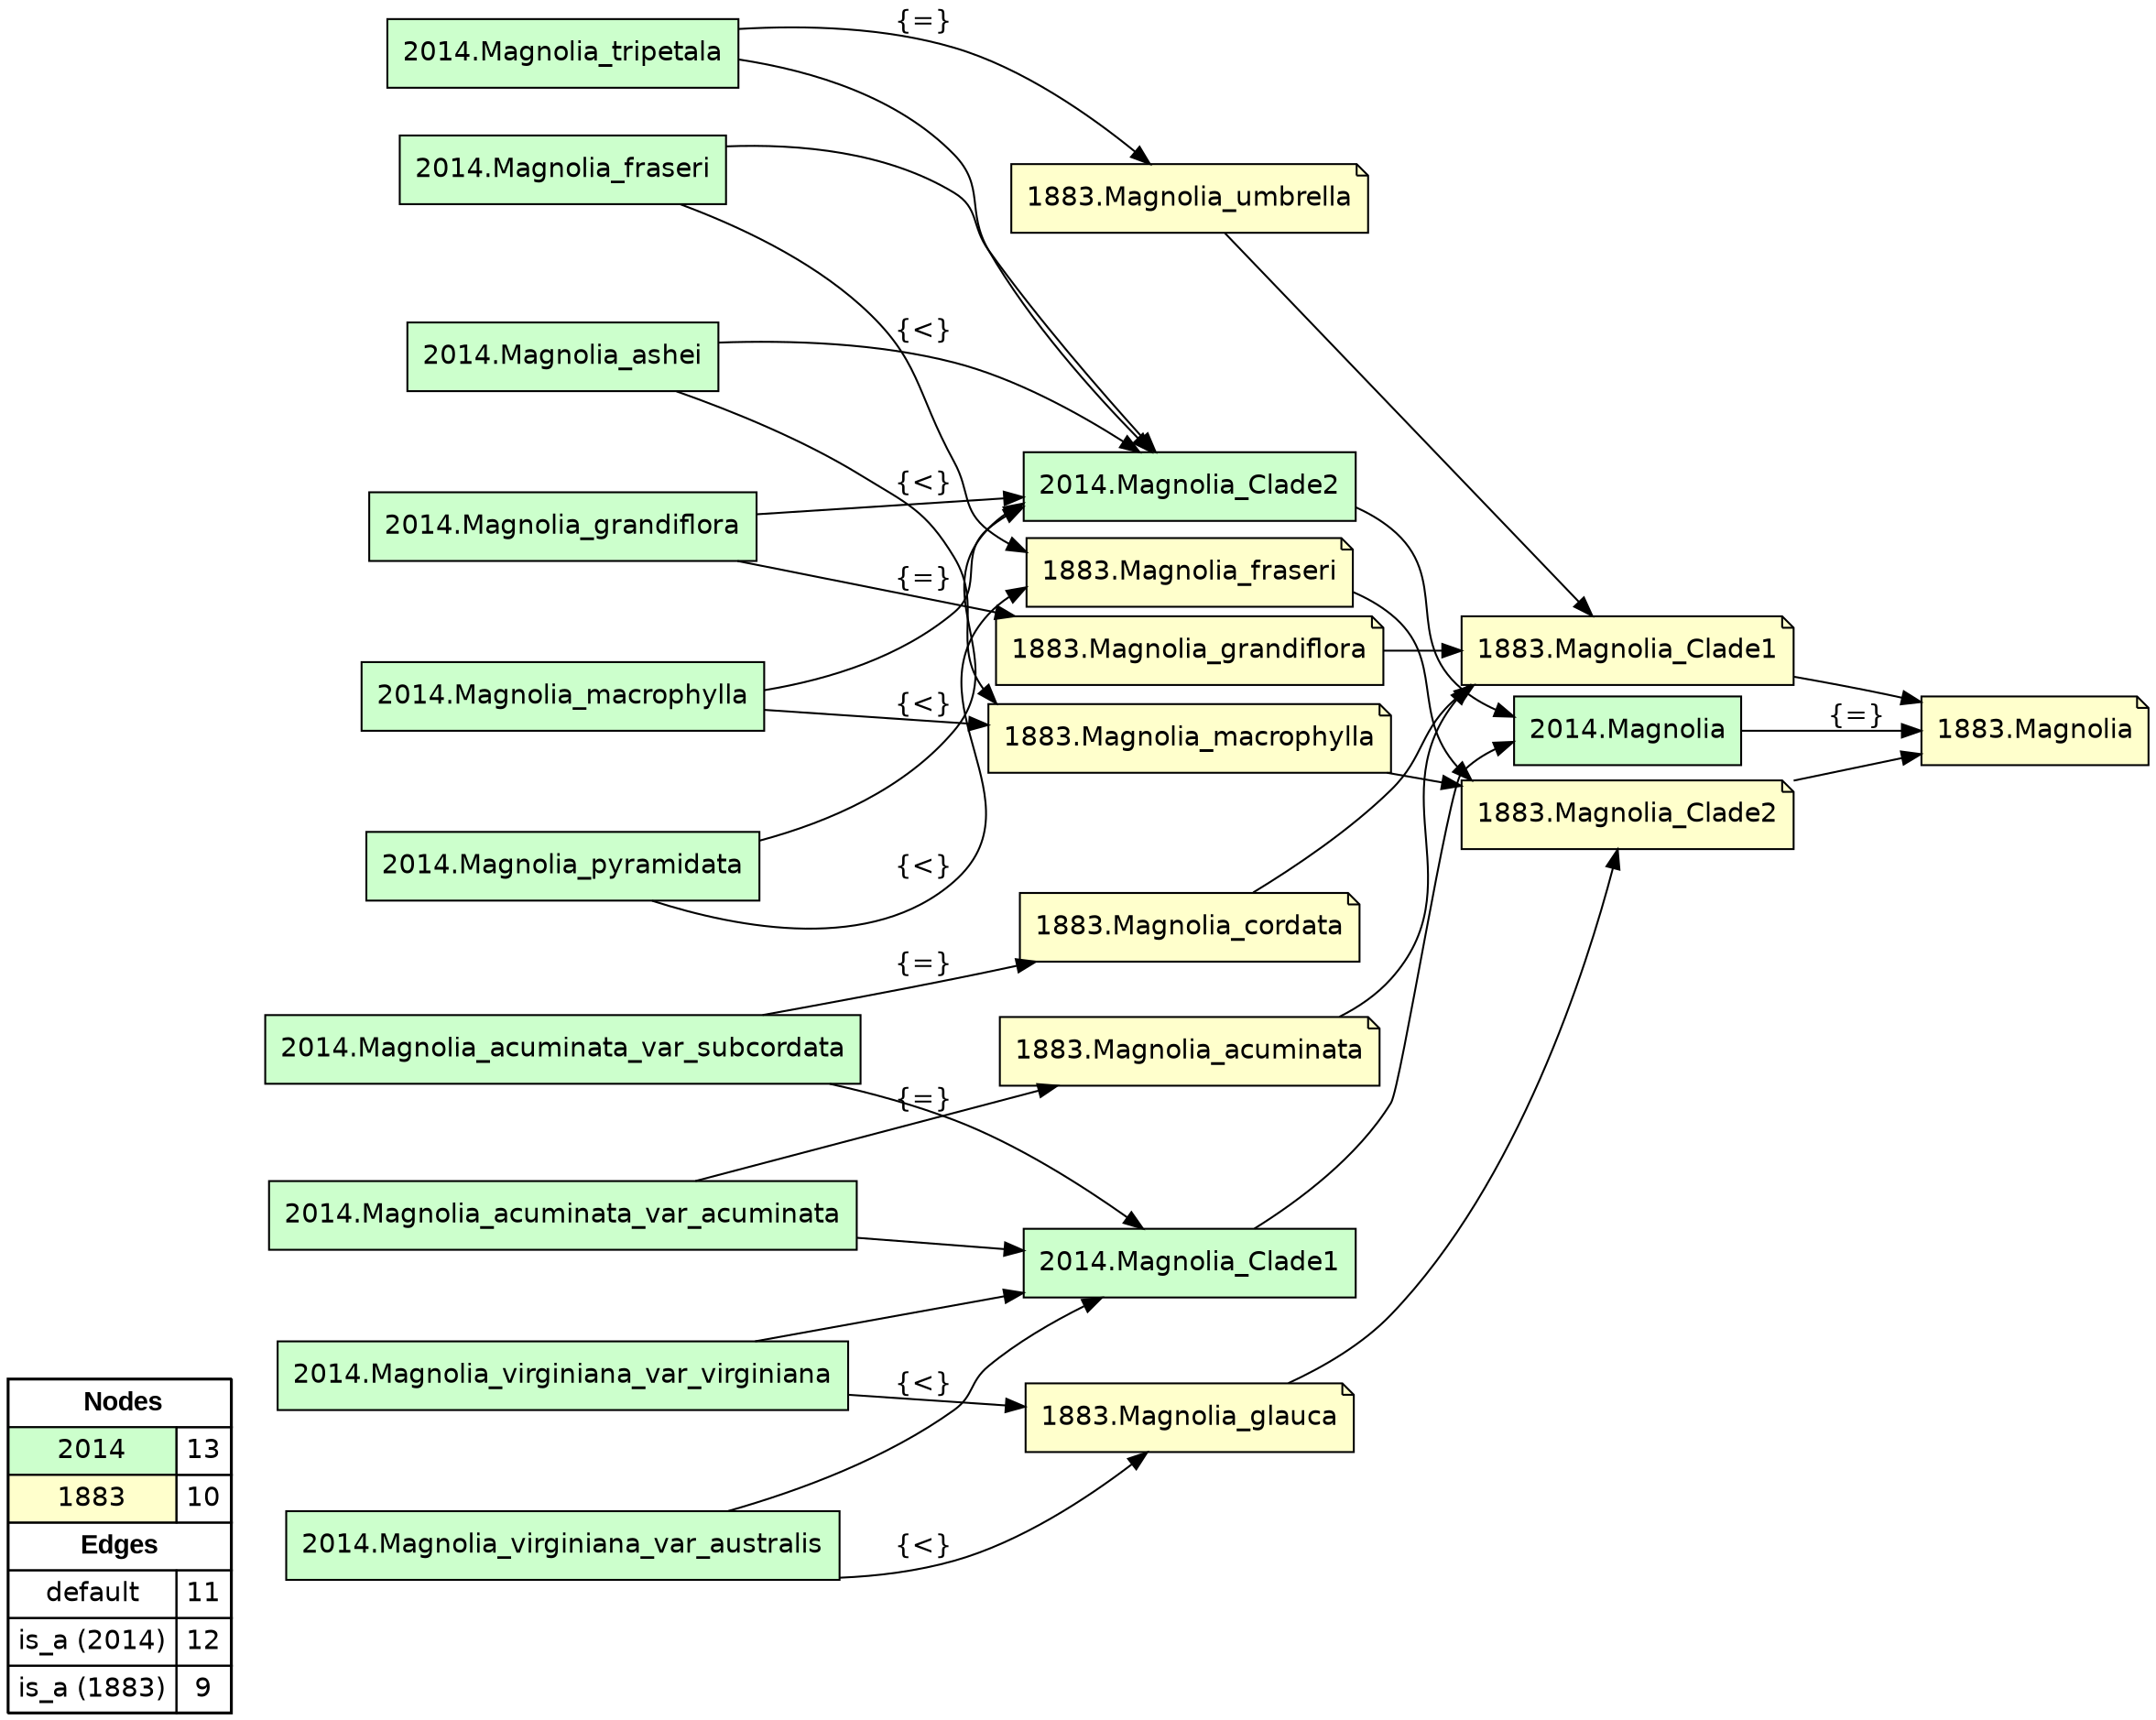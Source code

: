 digraph{
rankdir=LR
node[shape=circle style=filled fillcolor="#FFFFFF"] 
node[shape=box style=filled fillcolor="#CCFFCC" fontname="helvetica"] 
"2014.Magnolia_tripetala"
"2014.Magnolia_Clade2"
"2014.Magnolia_Clade1"
"2014.Magnolia_fraseri"
"2014.Magnolia_acuminata_var_subcordata"
"2014.Magnolia_ashei"
"2014.Magnolia_grandiflora"
"2014.Magnolia_acuminata_var_acuminata"
"2014.Magnolia"
"2014.Magnolia_virginiana_var_virginiana"
"2014.Magnolia_macrophylla"
"2014.Magnolia_virginiana_var_australis"
"2014.Magnolia_pyramidata"
node[shape=circle style=filled fillcolor="#FFFFFF"] 
node[shape=note style=filled fillcolor="#FFFFCC" fontname="helvetica"] 
"1883.Magnolia_acuminata"
"1883.Magnolia"
"1883.Magnolia_cordata"
"1883.Magnolia_umbrella"
"1883.Magnolia_Clade2"
"1883.Magnolia_Clade1"
"1883.Magnolia_macrophylla"
"1883.Magnolia_fraseri"
"1883.Magnolia_glauca"
"1883.Magnolia_grandiflora"
edge[style=solid color="#000000" constraint=true penwidth=1 dir=forward]
edge[style=solid color="#000000" constraint=true penwidth=1 dir=forward]
"2014.Magnolia" -> "1883.Magnolia" [label="{=}"]
"2014.Magnolia_virginiana_var_australis" -> "1883.Magnolia_glauca" [label="{<}"]
"2014.Magnolia_pyramidata" -> "1883.Magnolia_fraseri" [label="{<}"]
"2014.Magnolia_fraseri" -> "1883.Magnolia_fraseri" [label="{<}"]
"2014.Magnolia_acuminata_var_subcordata" -> "1883.Magnolia_cordata" [label="{=}"]
"2014.Magnolia_acuminata_var_acuminata" -> "1883.Magnolia_acuminata" [label="{=}"]
"2014.Magnolia_virginiana_var_virginiana" -> "1883.Magnolia_glauca" [label="{<}"]
"2014.Magnolia_grandiflora" -> "1883.Magnolia_grandiflora" [label="{=}"]
"2014.Magnolia_tripetala" -> "1883.Magnolia_umbrella" [label="{=}"]
"2014.Magnolia_ashei" -> "1883.Magnolia_macrophylla" [label="{<}"]
"2014.Magnolia_macrophylla" -> "1883.Magnolia_macrophylla" [label="{<}"]
edge[style=solid color="#000000" constraint=true penwidth=1 dir=forward]
edge[style=solid color="#000000" constraint=true penwidth=1 dir=forward]
"2014.Magnolia_acuminata_var_acuminata" -> "2014.Magnolia_Clade1"
"2014.Magnolia_fraseri" -> "2014.Magnolia_Clade2"
"2014.Magnolia_Clade2" -> "2014.Magnolia"
"2014.Magnolia_tripetala" -> "2014.Magnolia_Clade2"
"2014.Magnolia_macrophylla" -> "2014.Magnolia_Clade2"
"2014.Magnolia_virginiana_var_virginiana" -> "2014.Magnolia_Clade1"
"2014.Magnolia_grandiflora" -> "2014.Magnolia_Clade2"
"2014.Magnolia_ashei" -> "2014.Magnolia_Clade2"
"2014.Magnolia_acuminata_var_subcordata" -> "2014.Magnolia_Clade1"
"2014.Magnolia_pyramidata" -> "2014.Magnolia_Clade2"
"2014.Magnolia_virginiana_var_australis" -> "2014.Magnolia_Clade1"
"2014.Magnolia_Clade1" -> "2014.Magnolia"
edge[style=solid color="#000000" constraint=true penwidth=1 dir=forward]
edge[style=solid color="#000000" constraint=true penwidth=1 dir=forward]
"1883.Magnolia_Clade1" -> "1883.Magnolia"
"1883.Magnolia_umbrella" -> "1883.Magnolia_Clade1"
"1883.Magnolia_glauca" -> "1883.Magnolia_Clade2"
"1883.Magnolia_grandiflora" -> "1883.Magnolia_Clade1"
"1883.Magnolia_macrophylla" -> "1883.Magnolia_Clade2"
"1883.Magnolia_fraseri" -> "1883.Magnolia_Clade2"
"1883.Magnolia_Clade2" -> "1883.Magnolia"
"1883.Magnolia_acuminata" -> "1883.Magnolia_Clade1"
"1883.Magnolia_cordata" -> "1883.Magnolia_Clade1"
edge[style=solid color="#000000" constraint=true penwidth=1 dir=forward]
edge[style=dashed color="#AA00FF" constraint=true penwidth=2 dir=both]
node[shape=box] 
{rank=source Legend [fillcolor= white margin=0 label=< 
 <TABLE BORDER="0" CELLBORDER="1" CELLSPACING="0" CELLPADDING="4"> 
<TR> <TD COLSPAN="2"><font face="Arial Black"> Nodes</font></TD> </TR> 
<TR> 
 <TD bgcolor="#CCFFCC" fontname="helvetica">2014</TD> 
 <TD>13</TD> 
 </TR> 
<TR> 
 <TD bgcolor="#FFFFCC" fontname="helvetica">1883</TD> 
 <TD>10</TD> 
 </TR> 
<TR> <TD COLSPAN="2"><font face = "Arial Black"> Edges </font></TD> </TR> 
<TR> 
 <TD><font color ="#000000">default</font></TD><TD>11</TD>
</TR>
<TR> 
 <TD><font color ="#000000">is_a (2014)</font></TD><TD>12</TD>
</TR>
<TR> 
 <TD><font color ="#000000">is_a (1883)</font></TD><TD>9</TD>
</TR>
</TABLE> 
 >] } 
}
